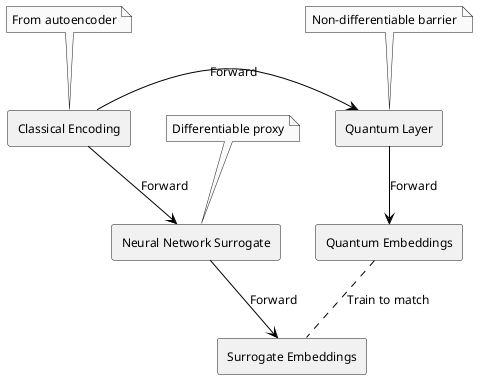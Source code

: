 @startuml
skinparam monochrome true
skinparam componentStyle rectangle
skinparam defaultFontName Arial
skinparam defaultFontSize 12
skinparam ArrowColor black

component "Classical Encoding" as encoding
component "Neural Network Surrogate" as surrogate
component "Quantum Layer" as quantum
component "Quantum Embeddings" as q_embeddings
component "Surrogate Embeddings" as s_embeddings

note top of encoding : From autoencoder
note top of quantum : Non-differentiable barrier
note top of surrogate : Differentiable proxy

encoding -right-> quantum : Forward
quantum -down-> q_embeddings : Forward
encoding -down-> surrogate : Forward
surrogate -right-> s_embeddings : Forward

q_embeddings .. s_embeddings : Train to match

@enduml
